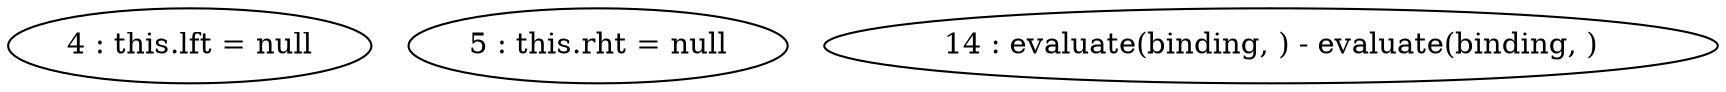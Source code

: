 digraph G {
"4 : this.lft = null"
"5 : this.rht = null"
"14 : evaluate(binding, ) - evaluate(binding, )"
}